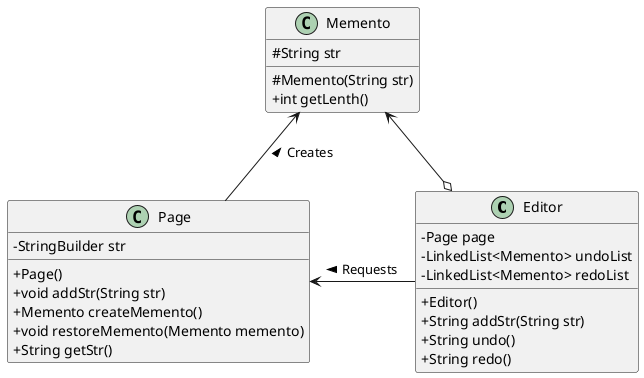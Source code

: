 @startuml
skinparam classAttributeIconSize 0

class Editor {
	-Page page
	-LinkedList<Memento> undoList
	-LinkedList<Memento> redoList

	+Editor()
	+String addStr(String str)
	+String undo()
	+String redo()
}

class Page {
	-StringBuilder str

	+Page()
	+void addStr(String str)
	+Memento createMemento()
	+void restoreMemento(Memento memento)
	+String getStr()
}

class Memento {
	#String str

	#Memento(String str)
	+int getLenth()
}

Page <-right- Editor : < Requests
Memento <-down- Page : < Creates
Memento <-down-o Editor

@enduml